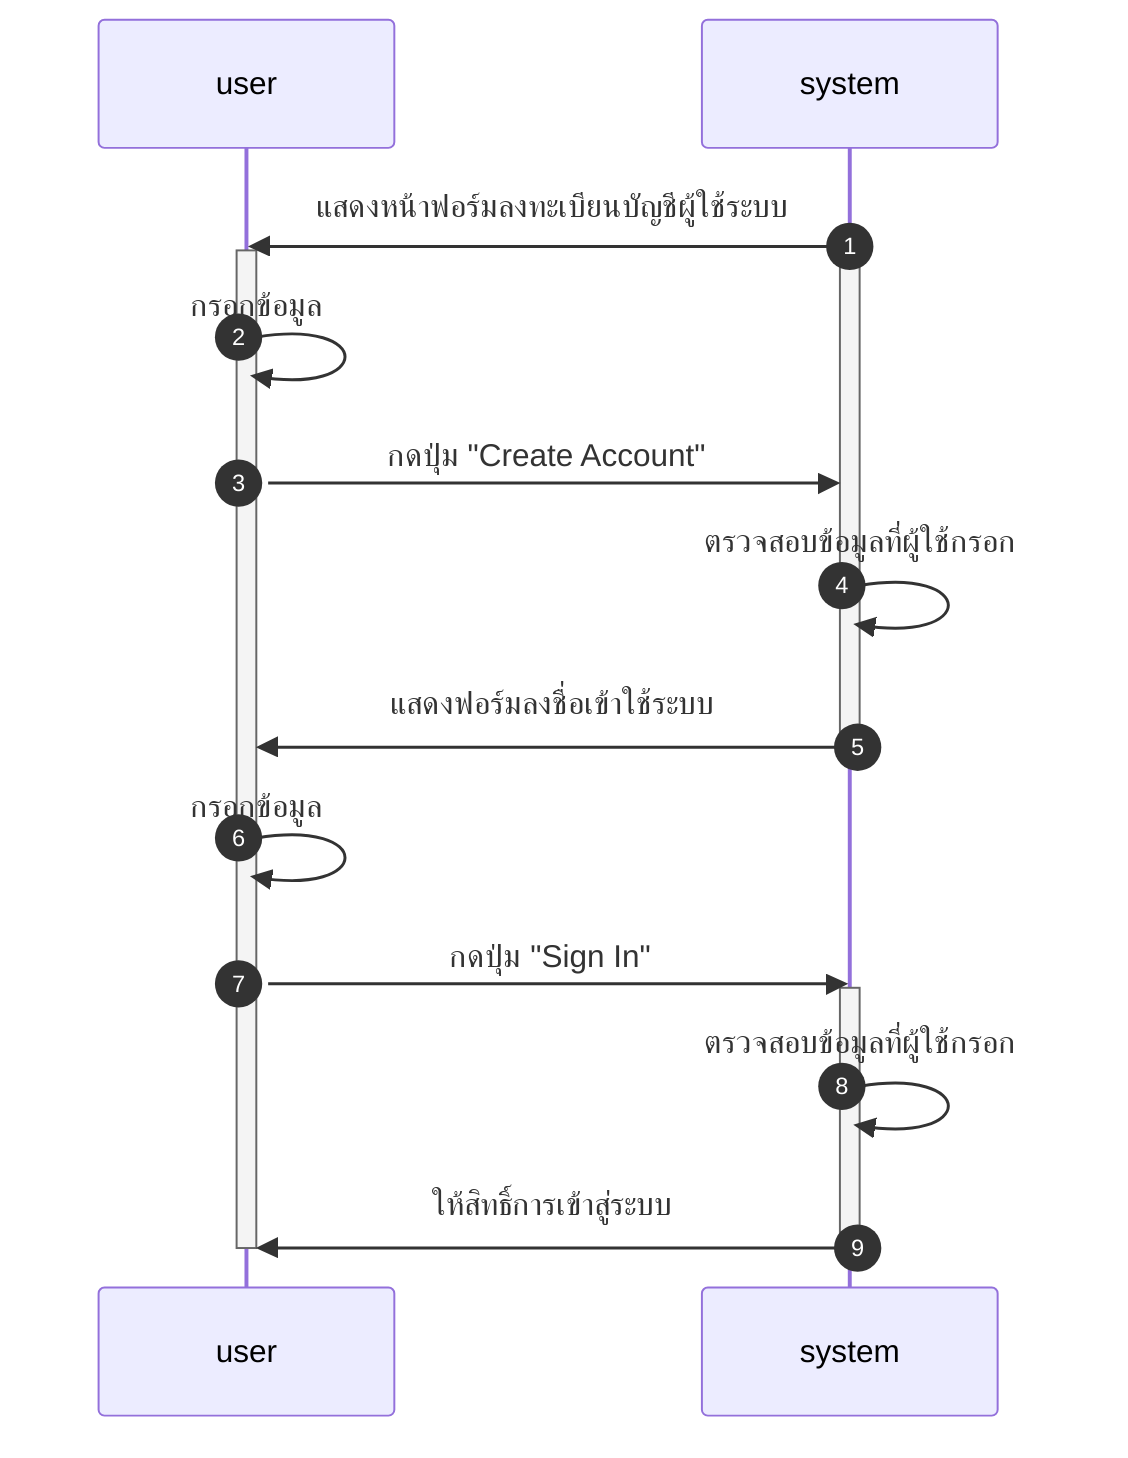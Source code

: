 sequenceDiagram
autonumber
    participant user
    participant system
    system->>user: แสดงหน้าฟอร์มลงทะเบียนบัญชีผู้ใช้ระบบ
    activate system
    activate user
    user->>user: กรอกข้อมูล
    user->>system: กดปุ่ม "Create Account"
    system->>system: ตรวจสอบข้อมูลที่ผู้ใช้กรอก
    system->>user: แสดงฟอร์มลงชื่อเข้าใช้ระบบ
    deactivate system
    user->>user: กรอกข้อมูล
    user->>system: กดปุ่ม "Sign In"
    activate system
    system->>system: ตรวจสอบข้อมูลที่ผู้ใช้กรอก
    system->>user: ให้สิทธิ์การเข้าสู่ระบบ
    deactivate system
    deactivate user